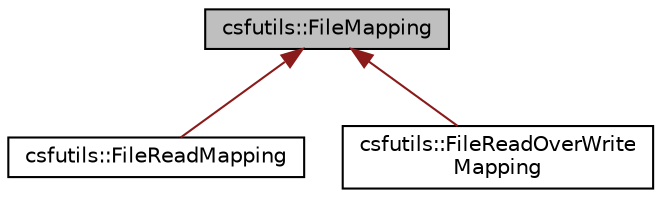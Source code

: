 digraph "csfutils::FileMapping"
{
 // LATEX_PDF_SIZE
  edge [fontname="Helvetica",fontsize="10",labelfontname="Helvetica",labelfontsize="10"];
  node [fontname="Helvetica",fontsize="10",shape=record];
  Node1 [label="csfutils::FileMapping",height=0.2,width=0.4,color="black", fillcolor="grey75", style="filled", fontcolor="black",tooltip=" "];
  Node1 -> Node2 [dir="back",color="firebrick4",fontsize="10",style="solid",fontname="Helvetica"];
  Node2 [label="csfutils::FileReadMapping",height=0.2,width=0.4,color="black", fillcolor="white", style="filled",URL="$classcsfutils_1_1_file_read_mapping.html",tooltip=" "];
  Node1 -> Node3 [dir="back",color="firebrick4",fontsize="10",style="solid",fontname="Helvetica"];
  Node3 [label="csfutils::FileReadOverWrite\lMapping",height=0.2,width=0.4,color="black", fillcolor="white", style="filled",URL="$classcsfutils_1_1_file_read_over_write_mapping.html",tooltip=" "];
}
